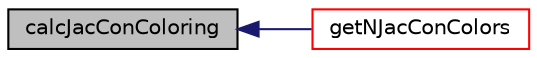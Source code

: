 digraph "calcJacConColoring"
{
  bgcolor="transparent";
  edge [fontname="Helvetica",fontsize="10",labelfontname="Helvetica",labelfontsize="10"];
  node [fontname="Helvetica",fontsize="10",shape=record];
  rankdir="LR";
  Node292 [label="calcJacConColoring",height=0.2,width=0.4,color="black", fillcolor="grey75", style="filled", fontcolor="black"];
  Node292 -> Node293 [dir="back",color="midnightblue",fontsize="10",style="solid",fontname="Helvetica"];
  Node293 [label="getNJacConColors",height=0.2,width=0.4,color="red",URL="$classFoam_1_1DAJacCon.html#ae20a1e7e533aa3328f3e187938233356",tooltip="get the number of JacCon colors "];
}
